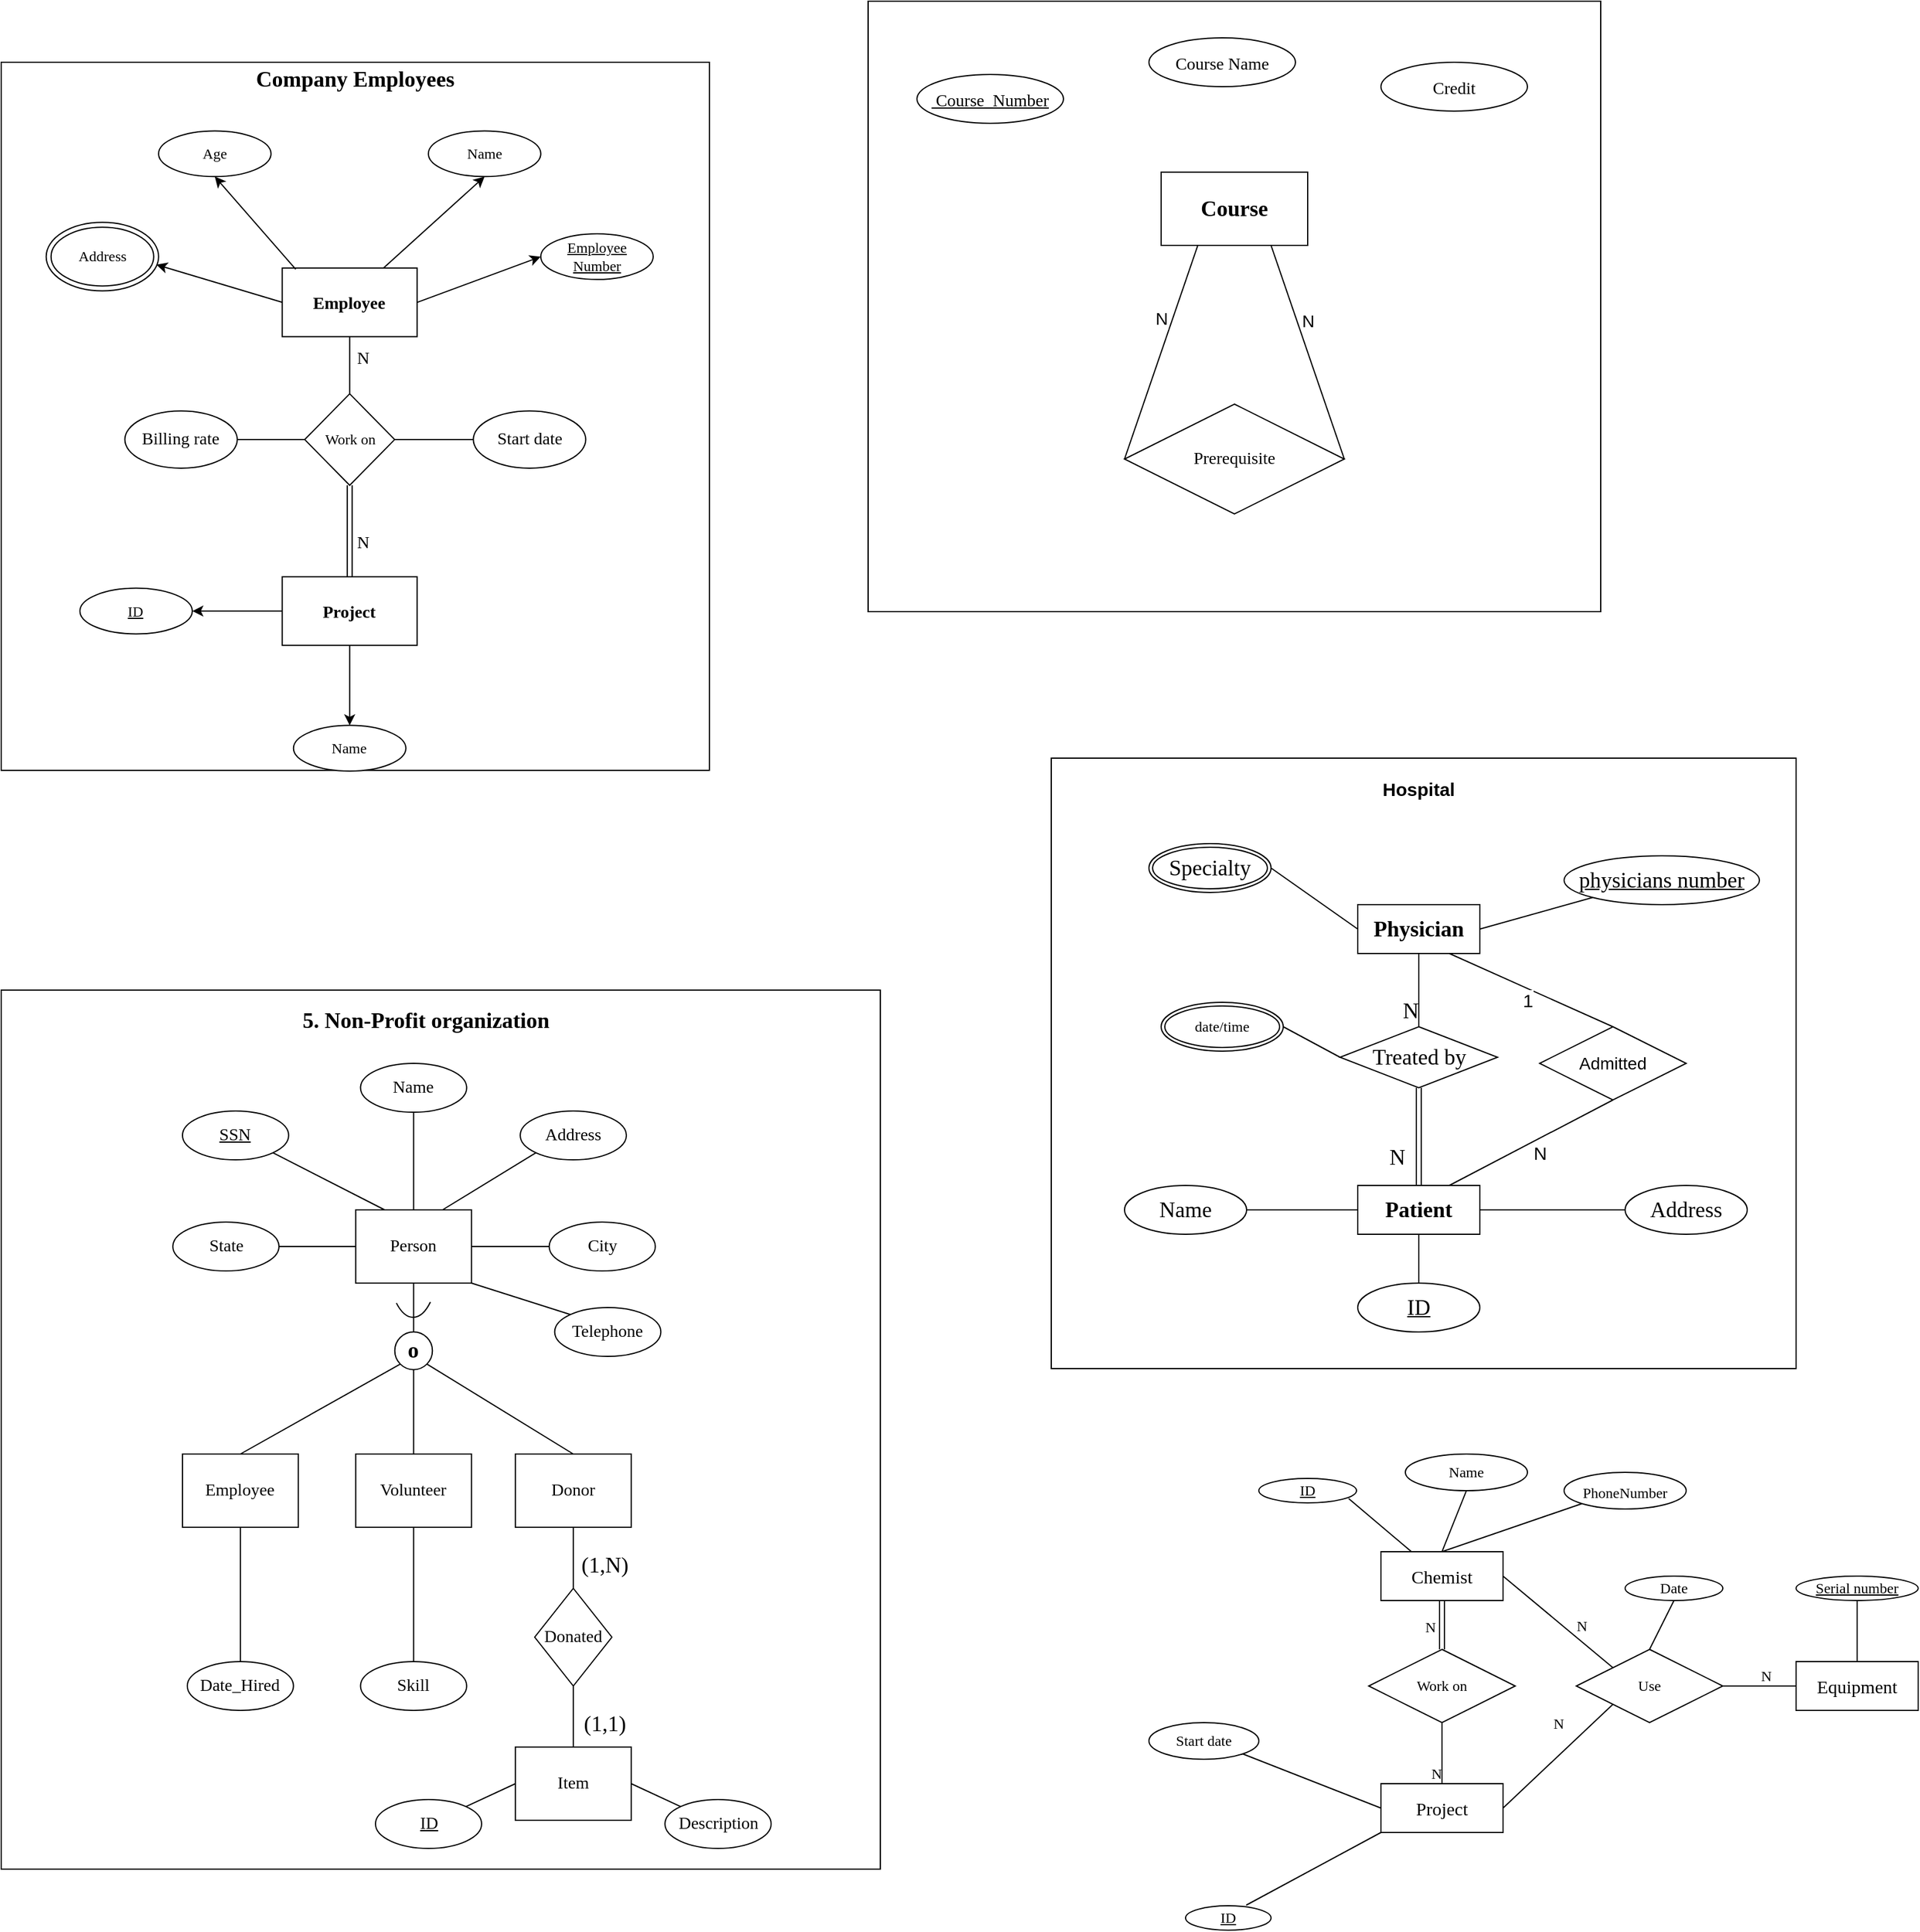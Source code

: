 <mxfile version="20.3.6" type="device"><diagram id="G0doiF0QVeqxdnfjwzPW" name="Trang-1"><mxGraphModel dx="1102" dy="614" grid="1" gridSize="10" guides="1" tooltips="1" connect="1" arrows="1" fold="1" page="1" pageScale="1" pageWidth="827" pageHeight="1169" math="0" shadow="0"><root><mxCell id="0"/><mxCell id="1" parent="0"/><mxCell id="6PNMOAPxWjzj0i29cbO6-39" value="" style="group" parent="1" vertex="1" connectable="0"><mxGeometry x="20" y="50" width="580" height="590" as="geometry"/></mxCell><mxCell id="6PNMOAPxWjzj0i29cbO6-37" value="" style="whiteSpace=wrap;html=1;aspect=fixed;fontFamily=Times New Roman;fontSize=14;" parent="6PNMOAPxWjzj0i29cbO6-39" vertex="1"><mxGeometry width="580" height="580" as="geometry"/></mxCell><mxCell id="6PNMOAPxWjzj0i29cbO6-1" value="&lt;h3&gt;&lt;font face=&quot;Times New Roman&quot;&gt;Employee&lt;/font&gt;&lt;/h3&gt;" style="rounded=0;whiteSpace=wrap;html=1;" parent="6PNMOAPxWjzj0i29cbO6-39" vertex="1"><mxGeometry x="230.159" y="168.571" width="110.476" height="56.19" as="geometry"/></mxCell><mxCell id="6PNMOAPxWjzj0i29cbO6-2" value="&lt;h3&gt;Project&lt;/h3&gt;" style="rounded=0;whiteSpace=wrap;html=1;fontFamily=Times New Roman;" parent="6PNMOAPxWjzj0i29cbO6-39" vertex="1"><mxGeometry x="230.159" y="421.429" width="110.476" height="56.19" as="geometry"/></mxCell><mxCell id="6PNMOAPxWjzj0i29cbO6-5" value="&lt;u&gt;Employee Number&lt;/u&gt;" style="ellipse;whiteSpace=wrap;html=1;fontFamily=Times New Roman;" parent="6PNMOAPxWjzj0i29cbO6-39" vertex="1"><mxGeometry x="441.905" y="140.476" width="92.063" height="37.46" as="geometry"/></mxCell><mxCell id="6PNMOAPxWjzj0i29cbO6-7" value="Name" style="ellipse;whiteSpace=wrap;html=1;fontFamily=Times New Roman;" parent="6PNMOAPxWjzj0i29cbO6-39" vertex="1"><mxGeometry x="349.841" y="56.19" width="92.063" height="37.46" as="geometry"/></mxCell><mxCell id="6PNMOAPxWjzj0i29cbO6-8" value="Age" style="ellipse;whiteSpace=wrap;html=1;fontFamily=Times New Roman;" parent="6PNMOAPxWjzj0i29cbO6-39" vertex="1"><mxGeometry x="128.889" y="56.19" width="92.063" height="37.46" as="geometry"/></mxCell><mxCell id="6PNMOAPxWjzj0i29cbO6-10" value="" style="endArrow=classic;html=1;rounded=0;fontFamily=Times New Roman;entryX=0.5;entryY=1;entryDx=0;entryDy=0;exitX=0.75;exitY=0;exitDx=0;exitDy=0;" parent="6PNMOAPxWjzj0i29cbO6-39" source="6PNMOAPxWjzj0i29cbO6-1" target="6PNMOAPxWjzj0i29cbO6-7" edge="1"><mxGeometry width="50" height="50" relative="1" as="geometry"><mxPoint x="340.635" y="252.857" as="sourcePoint"/><mxPoint x="386.667" y="206.032" as="targetPoint"/></mxGeometry></mxCell><mxCell id="6PNMOAPxWjzj0i29cbO6-12" value="" style="endArrow=classic;html=1;rounded=0;fontFamily=Times New Roman;entryX=0.5;entryY=1;entryDx=0;entryDy=0;exitX=0.1;exitY=0.017;exitDx=0;exitDy=0;exitPerimeter=0;" parent="6PNMOAPxWjzj0i29cbO6-39" source="6PNMOAPxWjzj0i29cbO6-1" target="6PNMOAPxWjzj0i29cbO6-8" edge="1"><mxGeometry width="50" height="50" relative="1" as="geometry"><mxPoint x="340.635" y="252.857" as="sourcePoint"/><mxPoint x="386.667" y="206.032" as="targetPoint"/></mxGeometry></mxCell><mxCell id="6PNMOAPxWjzj0i29cbO6-13" value="" style="endArrow=classic;html=1;rounded=0;fontFamily=Times New Roman;entryX=0.98;entryY=0.617;entryDx=0;entryDy=0;exitX=0;exitY=0.5;exitDx=0;exitDy=0;entryPerimeter=0;" parent="6PNMOAPxWjzj0i29cbO6-39" source="6PNMOAPxWjzj0i29cbO6-1" target="6PNMOAPxWjzj0i29cbO6-15" edge="1"><mxGeometry width="50" height="50" relative="1" as="geometry"><mxPoint x="340.635" y="252.857" as="sourcePoint"/><mxPoint x="147.302" y="159.206" as="targetPoint"/></mxGeometry></mxCell><mxCell id="6PNMOAPxWjzj0i29cbO6-14" value="" style="endArrow=classic;html=1;rounded=0;fontFamily=Times New Roman;entryX=0;entryY=0.5;entryDx=0;entryDy=0;exitX=1;exitY=0.5;exitDx=0;exitDy=0;" parent="6PNMOAPxWjzj0i29cbO6-39" source="6PNMOAPxWjzj0i29cbO6-1" target="6PNMOAPxWjzj0i29cbO6-5" edge="1"><mxGeometry width="50" height="50" relative="1" as="geometry"><mxPoint x="340.635" y="252.857" as="sourcePoint"/><mxPoint x="386.667" y="206.032" as="targetPoint"/></mxGeometry></mxCell><mxCell id="6PNMOAPxWjzj0i29cbO6-15" value="Address" style="ellipse;shape=doubleEllipse;whiteSpace=wrap;html=1;fontFamily=Times New Roman;" parent="6PNMOAPxWjzj0i29cbO6-39" vertex="1"><mxGeometry x="36.825" y="131.111" width="92.063" height="56.19" as="geometry"/></mxCell><mxCell id="6PNMOAPxWjzj0i29cbO6-17" value="&lt;u&gt;ID&lt;/u&gt;" style="ellipse;whiteSpace=wrap;html=1;fontFamily=Times New Roman;" parent="6PNMOAPxWjzj0i29cbO6-39" vertex="1"><mxGeometry x="64.444" y="430.794" width="92.063" height="37.46" as="geometry"/></mxCell><mxCell id="6PNMOAPxWjzj0i29cbO6-18" value="Name" style="ellipse;whiteSpace=wrap;html=1;fontFamily=Times New Roman;" parent="6PNMOAPxWjzj0i29cbO6-39" vertex="1"><mxGeometry x="239.365" y="543.175" width="92.063" height="37.46" as="geometry"/></mxCell><mxCell id="6PNMOAPxWjzj0i29cbO6-19" value="" style="endArrow=classic;html=1;rounded=0;fontFamily=Times New Roman;entryX=1;entryY=0.5;entryDx=0;entryDy=0;exitX=0;exitY=0.5;exitDx=0;exitDy=0;" parent="6PNMOAPxWjzj0i29cbO6-39" source="6PNMOAPxWjzj0i29cbO6-2" target="6PNMOAPxWjzj0i29cbO6-17" edge="1"><mxGeometry width="50" height="50" relative="1" as="geometry"><mxPoint x="349.841" y="346.508" as="sourcePoint"/><mxPoint x="156.508" y="252.857" as="targetPoint"/></mxGeometry></mxCell><mxCell id="6PNMOAPxWjzj0i29cbO6-20" value="" style="endArrow=classic;html=1;rounded=0;fontFamily=Times New Roman;entryX=0.5;entryY=0;entryDx=0;entryDy=0;exitX=0.5;exitY=1;exitDx=0;exitDy=0;" parent="6PNMOAPxWjzj0i29cbO6-39" source="6PNMOAPxWjzj0i29cbO6-2" target="6PNMOAPxWjzj0i29cbO6-18" edge="1"><mxGeometry width="50" height="50" relative="1" as="geometry"><mxPoint x="349.841" y="346.508" as="sourcePoint"/><mxPoint x="156.508" y="252.857" as="targetPoint"/></mxGeometry></mxCell><mxCell id="6PNMOAPxWjzj0i29cbO6-21" value="" style="endArrow=none;html=1;rounded=0;fontFamily=Times New Roman;exitX=0.5;exitY=0;exitDx=0;exitDy=0;entryX=0.5;entryY=1;entryDx=0;entryDy=0;" parent="6PNMOAPxWjzj0i29cbO6-39" source="6PNMOAPxWjzj0i29cbO6-22" target="6PNMOAPxWjzj0i29cbO6-1" edge="1"><mxGeometry width="50" height="50" relative="1" as="geometry"><mxPoint x="340.635" y="252.857" as="sourcePoint"/><mxPoint x="386.667" y="206.032" as="targetPoint"/></mxGeometry></mxCell><mxCell id="6PNMOAPxWjzj0i29cbO6-22" value="Work on" style="rhombus;whiteSpace=wrap;html=1;fontFamily=Times New Roman;" parent="6PNMOAPxWjzj0i29cbO6-39" vertex="1"><mxGeometry x="248.571" y="271.587" width="73.651" height="74.921" as="geometry"/></mxCell><mxCell id="6PNMOAPxWjzj0i29cbO6-27" value="" style="shape=link;html=1;rounded=0;fontFamily=Times New Roman;fontSize=14;entryX=0.5;entryY=0;entryDx=0;entryDy=0;exitX=0.5;exitY=1;exitDx=0;exitDy=0;" parent="6PNMOAPxWjzj0i29cbO6-39" source="6PNMOAPxWjzj0i29cbO6-22" target="6PNMOAPxWjzj0i29cbO6-2" edge="1"><mxGeometry width="100" relative="1" as="geometry"><mxPoint x="303.81" y="327.778" as="sourcePoint"/><mxPoint x="395.873" y="327.778" as="targetPoint"/></mxGeometry></mxCell><mxCell id="6PNMOAPxWjzj0i29cbO6-28" value="N" style="edgeLabel;html=1;align=center;verticalAlign=middle;resizable=0;points=[];fontSize=14;fontFamily=Times New Roman;" parent="6PNMOAPxWjzj0i29cbO6-27" vertex="1" connectable="0"><mxGeometry x="0.274" y="2" relative="1" as="geometry"><mxPoint x="8" as="offset"/></mxGeometry></mxCell><mxCell id="6PNMOAPxWjzj0i29cbO6-29" value="N" style="edgeLabel;html=1;align=center;verticalAlign=middle;resizable=0;points=[];fontSize=14;fontFamily=Times New Roman;" parent="6PNMOAPxWjzj0i29cbO6-27" vertex="1" connectable="0"><mxGeometry x="0.274" y="2" relative="1" as="geometry"><mxPoint x="8" y="-151" as="offset"/></mxGeometry></mxCell><mxCell id="6PNMOAPxWjzj0i29cbO6-30" value="Billing rate" style="ellipse;whiteSpace=wrap;html=1;fontFamily=Times New Roman;fontSize=14;" parent="6PNMOAPxWjzj0i29cbO6-39" vertex="1"><mxGeometry x="101.27" y="285.635" width="92.063" height="46.825" as="geometry"/></mxCell><mxCell id="6PNMOAPxWjzj0i29cbO6-31" value="Start date" style="ellipse;whiteSpace=wrap;html=1;fontFamily=Times New Roman;fontSize=14;" parent="6PNMOAPxWjzj0i29cbO6-39" vertex="1"><mxGeometry x="386.667" y="285.635" width="92.063" height="46.825" as="geometry"/></mxCell><mxCell id="6PNMOAPxWjzj0i29cbO6-33" value="" style="endArrow=none;html=1;rounded=0;fontFamily=Times New Roman;fontSize=14;exitX=1;exitY=0.5;exitDx=0;exitDy=0;entryX=0;entryY=0.5;entryDx=0;entryDy=0;" parent="6PNMOAPxWjzj0i29cbO6-39" source="6PNMOAPxWjzj0i29cbO6-22" target="6PNMOAPxWjzj0i29cbO6-31" edge="1"><mxGeometry width="50" height="50" relative="1" as="geometry"><mxPoint x="322.222" y="346.508" as="sourcePoint"/><mxPoint x="368.254" y="299.683" as="targetPoint"/></mxGeometry></mxCell><mxCell id="6PNMOAPxWjzj0i29cbO6-35" value="" style="endArrow=none;html=1;rounded=0;fontFamily=Times New Roman;fontSize=14;exitX=0;exitY=0.5;exitDx=0;exitDy=0;entryX=1;entryY=0.5;entryDx=0;entryDy=0;" parent="6PNMOAPxWjzj0i29cbO6-39" source="6PNMOAPxWjzj0i29cbO6-22" target="6PNMOAPxWjzj0i29cbO6-30" edge="1"><mxGeometry width="50" height="50" relative="1" as="geometry"><mxPoint x="322.222" y="346.508" as="sourcePoint"/><mxPoint x="368.254" y="299.683" as="targetPoint"/></mxGeometry></mxCell><mxCell id="6PNMOAPxWjzj0i29cbO6-38" value="&lt;font style=&quot;font-size: 18px;&quot;&gt;Company Employees&lt;/font&gt;" style="text;html=1;strokeColor=none;fillColor=none;align=center;verticalAlign=middle;whiteSpace=wrap;rounded=0;fontFamily=Times New Roman;fontSize=14;fontStyle=1" parent="6PNMOAPxWjzj0i29cbO6-39" vertex="1"><mxGeometry x="200.238" width="179.524" height="28.095" as="geometry"/></mxCell><mxCell id="6PNMOAPxWjzj0i29cbO6-51" value="" style="group" parent="1" vertex="1" connectable="0"><mxGeometry x="730" width="600" height="500" as="geometry"/></mxCell><mxCell id="6PNMOAPxWjzj0i29cbO6-50" value="" style="rounded=0;whiteSpace=wrap;html=1;fontFamily=Times New Roman;fontSize=14;" parent="6PNMOAPxWjzj0i29cbO6-51" vertex="1"><mxGeometry width="600" height="500" as="geometry"/></mxCell><mxCell id="6PNMOAPxWjzj0i29cbO6-40" value="&lt;b&gt;Course&lt;/b&gt;" style="rounded=0;whiteSpace=wrap;html=1;fontFamily=Times New Roman;fontSize=18;" parent="6PNMOAPxWjzj0i29cbO6-51" vertex="1"><mxGeometry x="240" y="140" width="120" height="60" as="geometry"/></mxCell><mxCell id="6PNMOAPxWjzj0i29cbO6-41" value="&lt;u&gt;&lt;font style=&quot;font-size: 14px;&quot;&gt;&amp;nbsp;Course_Number&lt;/font&gt;&lt;/u&gt;" style="ellipse;whiteSpace=wrap;html=1;fontFamily=Times New Roman;fontSize=18;" parent="6PNMOAPxWjzj0i29cbO6-51" vertex="1"><mxGeometry x="40" y="60" width="120" height="40" as="geometry"/></mxCell><mxCell id="6PNMOAPxWjzj0i29cbO6-42" value="&lt;font style=&quot;font-size: 14px;&quot;&gt;Course Name&lt;/font&gt;" style="ellipse;whiteSpace=wrap;html=1;fontFamily=Times New Roman;fontSize=18;" parent="6PNMOAPxWjzj0i29cbO6-51" vertex="1"><mxGeometry x="230" y="30" width="120" height="40" as="geometry"/></mxCell><mxCell id="6PNMOAPxWjzj0i29cbO6-43" value="&lt;font style=&quot;font-size: 14px;&quot;&gt;Credit&lt;/font&gt;" style="ellipse;whiteSpace=wrap;html=1;fontFamily=Times New Roman;fontSize=18;" parent="6PNMOAPxWjzj0i29cbO6-51" vertex="1"><mxGeometry x="420" y="50" width="120" height="40" as="geometry"/></mxCell><mxCell id="6PNMOAPxWjzj0i29cbO6-44" value="Prerequisite" style="rhombus;whiteSpace=wrap;html=1;fontFamily=Times New Roman;fontSize=14;" parent="6PNMOAPxWjzj0i29cbO6-51" vertex="1"><mxGeometry x="210" y="330" width="180" height="90" as="geometry"/></mxCell><mxCell id="6PNMOAPxWjzj0i29cbO6-45" value="" style="endArrow=none;html=1;rounded=0;fontFamily=Times New Roman;fontSize=14;entryX=0.25;entryY=1;entryDx=0;entryDy=0;exitX=0;exitY=0.5;exitDx=0;exitDy=0;" parent="6PNMOAPxWjzj0i29cbO6-51" source="6PNMOAPxWjzj0i29cbO6-44" target="6PNMOAPxWjzj0i29cbO6-40" edge="1"><mxGeometry width="50" height="50" relative="1" as="geometry"><mxPoint x="-30" y="340" as="sourcePoint"/><mxPoint x="20" y="290" as="targetPoint"/></mxGeometry></mxCell><mxCell id="CnlkSe7IBKAiAECf2HbK-1" value="N" style="edgeLabel;html=1;align=center;verticalAlign=middle;resizable=0;points=[];fontSize=14;" vertex="1" connectable="0" parent="6PNMOAPxWjzj0i29cbO6-45"><mxGeometry x="0.326" y="-1" relative="1" as="geometry"><mxPoint x="-11" as="offset"/></mxGeometry></mxCell><mxCell id="6PNMOAPxWjzj0i29cbO6-47" value="" style="endArrow=none;html=1;rounded=0;fontFamily=Times New Roman;fontSize=14;entryX=0.75;entryY=1;entryDx=0;entryDy=0;exitX=1;exitY=0.5;exitDx=0;exitDy=0;" parent="6PNMOAPxWjzj0i29cbO6-51" source="6PNMOAPxWjzj0i29cbO6-44" target="6PNMOAPxWjzj0i29cbO6-40" edge="1"><mxGeometry width="50" height="50" relative="1" as="geometry"><mxPoint x="-30" y="340" as="sourcePoint"/><mxPoint x="20" y="290" as="targetPoint"/></mxGeometry></mxCell><mxCell id="CnlkSe7IBKAiAECf2HbK-2" value="N" style="edgeLabel;html=1;align=center;verticalAlign=middle;resizable=0;points=[];fontSize=14;" vertex="1" connectable="0" parent="6PNMOAPxWjzj0i29cbO6-47"><mxGeometry x="0.291" y="-2" relative="1" as="geometry"><mxPoint x="7" as="offset"/></mxGeometry></mxCell><mxCell id="6PNMOAPxWjzj0i29cbO6-177" value="" style="group" parent="1" vertex="1" connectable="0"><mxGeometry x="20" y="810" width="720" height="720" as="geometry"/></mxCell><mxCell id="6PNMOAPxWjzj0i29cbO6-174" value="" style="whiteSpace=wrap;html=1;aspect=fixed;fontFamily=Times New Roman;fontSize=18;" parent="6PNMOAPxWjzj0i29cbO6-177" vertex="1"><mxGeometry width="720" height="720" as="geometry"/></mxCell><mxCell id="6PNMOAPxWjzj0i29cbO6-175" value="5. Non-Profit organization" style="text;html=1;strokeColor=none;fillColor=none;align=center;verticalAlign=middle;whiteSpace=wrap;rounded=0;fontFamily=Times New Roman;fontSize=18;fontStyle=1" parent="6PNMOAPxWjzj0i29cbO6-177" vertex="1"><mxGeometry x="243.3" y="10" width="210" height="30" as="geometry"/></mxCell><mxCell id="6PNMOAPxWjzj0i29cbO6-136" value="Person" style="rounded=0;whiteSpace=wrap;html=1;fontFamily=Times New Roman;fontSize=14;" parent="6PNMOAPxWjzj0i29cbO6-177" vertex="1"><mxGeometry x="290.326" y="180" width="94.839" height="60" as="geometry"/></mxCell><mxCell id="6PNMOAPxWjzj0i29cbO6-137" value="Employee" style="rounded=0;whiteSpace=wrap;html=1;fontFamily=Times New Roman;fontSize=14;" parent="6PNMOAPxWjzj0i29cbO6-177" vertex="1"><mxGeometry x="148.463" y="380" width="94.839" height="60" as="geometry"/></mxCell><mxCell id="6PNMOAPxWjzj0i29cbO6-139" value="Donor" style="rounded=0;whiteSpace=wrap;html=1;fontFamily=Times New Roman;fontSize=14;" parent="6PNMOAPxWjzj0i29cbO6-177" vertex="1"><mxGeometry x="421.125" y="380" width="94.839" height="60" as="geometry"/></mxCell><mxCell id="6PNMOAPxWjzj0i29cbO6-140" value="Volunteer" style="rounded=0;whiteSpace=wrap;html=1;fontFamily=Times New Roman;fontSize=14;" parent="6PNMOAPxWjzj0i29cbO6-177" vertex="1"><mxGeometry x="290.326" y="380" width="94.839" height="60" as="geometry"/></mxCell><mxCell id="6PNMOAPxWjzj0i29cbO6-141" value="&lt;font style=&quot;font-size: 18px;&quot;&gt;&lt;b&gt;o&lt;/b&gt;&lt;/font&gt;" style="ellipse;whiteSpace=wrap;html=1;aspect=fixed;fontFamily=Times New Roman;fontSize=14;" parent="6PNMOAPxWjzj0i29cbO6-177" vertex="1"><mxGeometry x="322.334" y="280" width="30.823" height="30.823" as="geometry"/></mxCell><mxCell id="6PNMOAPxWjzj0i29cbO6-142" value="" style="endArrow=none;html=1;rounded=0;fontFamily=Times New Roman;fontSize=18;exitX=0.5;exitY=0;exitDx=0;exitDy=0;entryX=0;entryY=1;entryDx=0;entryDy=0;" parent="6PNMOAPxWjzj0i29cbO6-177" source="6PNMOAPxWjzj0i29cbO6-137" target="6PNMOAPxWjzj0i29cbO6-141" edge="1"><mxGeometry width="50" height="50" relative="1" as="geometry"><mxPoint x="361.85" y="240" as="sourcePoint"/><mxPoint x="401.366" y="190" as="targetPoint"/></mxGeometry></mxCell><mxCell id="6PNMOAPxWjzj0i29cbO6-143" value="" style="endArrow=none;html=1;rounded=0;fontFamily=Times New Roman;fontSize=18;exitX=0.5;exitY=0;exitDx=0;exitDy=0;entryX=0.5;entryY=1;entryDx=0;entryDy=0;" parent="6PNMOAPxWjzj0i29cbO6-177" source="6PNMOAPxWjzj0i29cbO6-140" target="6PNMOAPxWjzj0i29cbO6-141" edge="1"><mxGeometry width="50" height="50" relative="1" as="geometry"><mxPoint x="361.85" y="240" as="sourcePoint"/><mxPoint x="401.366" y="190" as="targetPoint"/></mxGeometry></mxCell><mxCell id="6PNMOAPxWjzj0i29cbO6-144" value="" style="endArrow=none;html=1;rounded=0;fontFamily=Times New Roman;fontSize=18;exitX=0.5;exitY=0;exitDx=0;exitDy=0;entryX=1;entryY=1;entryDx=0;entryDy=0;" parent="6PNMOAPxWjzj0i29cbO6-177" source="6PNMOAPxWjzj0i29cbO6-139" target="6PNMOAPxWjzj0i29cbO6-141" edge="1"><mxGeometry width="50" height="50" relative="1" as="geometry"><mxPoint x="361.85" y="240" as="sourcePoint"/><mxPoint x="401.366" y="190" as="targetPoint"/></mxGeometry></mxCell><mxCell id="6PNMOAPxWjzj0i29cbO6-146" value="" style="endArrow=none;html=1;rounded=0;fontFamily=Times New Roman;fontSize=18;exitX=0.5;exitY=0;exitDx=0;exitDy=0;entryX=0.5;entryY=1;entryDx=0;entryDy=0;" parent="6PNMOAPxWjzj0i29cbO6-177" source="6PNMOAPxWjzj0i29cbO6-141" target="6PNMOAPxWjzj0i29cbO6-136" edge="1"><mxGeometry width="50" height="50" relative="1" as="geometry"><mxPoint x="361.85" y="240" as="sourcePoint"/><mxPoint x="401.366" y="190" as="targetPoint"/></mxGeometry></mxCell><mxCell id="6PNMOAPxWjzj0i29cbO6-147" value="Date_Hired" style="ellipse;whiteSpace=wrap;html=1;fontFamily=Times New Roman;fontSize=14;" parent="6PNMOAPxWjzj0i29cbO6-177" vertex="1"><mxGeometry x="152.415" y="550" width="86.935" height="40" as="geometry"/></mxCell><mxCell id="6PNMOAPxWjzj0i29cbO6-148" value="" style="endArrow=none;html=1;rounded=0;fontFamily=Times New Roman;fontSize=18;exitX=0.5;exitY=0;exitDx=0;exitDy=0;entryX=0.5;entryY=1;entryDx=0;entryDy=0;" parent="6PNMOAPxWjzj0i29cbO6-177" source="6PNMOAPxWjzj0i29cbO6-147" target="6PNMOAPxWjzj0i29cbO6-137" edge="1"><mxGeometry width="50" height="50" relative="1" as="geometry"><mxPoint x="361.85" y="240" as="sourcePoint"/><mxPoint x="401.366" y="190" as="targetPoint"/></mxGeometry></mxCell><mxCell id="6PNMOAPxWjzj0i29cbO6-150" value="Skill" style="ellipse;whiteSpace=wrap;html=1;fontFamily=Times New Roman;fontSize=14;" parent="6PNMOAPxWjzj0i29cbO6-177" vertex="1"><mxGeometry x="294.278" y="550" width="86.935" height="40" as="geometry"/></mxCell><mxCell id="6PNMOAPxWjzj0i29cbO6-151" value="" style="endArrow=none;html=1;rounded=0;fontFamily=Times New Roman;fontSize=18;exitX=0.5;exitY=0;exitDx=0;exitDy=0;entryX=0.5;entryY=1;entryDx=0;entryDy=0;" parent="6PNMOAPxWjzj0i29cbO6-177" source="6PNMOAPxWjzj0i29cbO6-150" target="6PNMOAPxWjzj0i29cbO6-140" edge="1"><mxGeometry width="50" height="50" relative="1" as="geometry"><mxPoint x="361.85" y="240" as="sourcePoint"/><mxPoint x="401.366" y="190" as="targetPoint"/></mxGeometry></mxCell><mxCell id="6PNMOAPxWjzj0i29cbO6-152" value="" style="endArrow=none;html=1;rounded=0;fontFamily=Times New Roman;fontSize=18;entryX=0.5;entryY=1;entryDx=0;entryDy=0;exitX=0.5;exitY=0;exitDx=0;exitDy=0;" parent="6PNMOAPxWjzj0i29cbO6-177" source="6PNMOAPxWjzj0i29cbO6-153" target="6PNMOAPxWjzj0i29cbO6-139" edge="1"><mxGeometry width="50" height="50" relative="1" as="geometry"><mxPoint x="638.463" y="410" as="sourcePoint"/><mxPoint x="341.302" y="440" as="targetPoint"/></mxGeometry></mxCell><mxCell id="6PNMOAPxWjzj0i29cbO6-171" value="(1,N)" style="edgeLabel;html=1;align=center;verticalAlign=middle;resizable=0;points=[];fontSize=18;fontFamily=Times New Roman;" parent="6PNMOAPxWjzj0i29cbO6-152" vertex="1" connectable="0"><mxGeometry x="0.347" y="3" relative="1" as="geometry"><mxPoint x="28" y="14" as="offset"/></mxGeometry></mxCell><mxCell id="6PNMOAPxWjzj0i29cbO6-172" value="(1,1)" style="edgeLabel;html=1;align=center;verticalAlign=middle;resizable=0;points=[];fontSize=18;fontFamily=Times New Roman;" parent="6PNMOAPxWjzj0i29cbO6-152" vertex="1" connectable="0"><mxGeometry x="0.347" y="3" relative="1" as="geometry"><mxPoint x="28" y="144" as="offset"/></mxGeometry></mxCell><mxCell id="6PNMOAPxWjzj0i29cbO6-153" value="Donated" style="rhombus;whiteSpace=wrap;html=1;fontFamily=Times New Roman;fontSize=14;" parent="6PNMOAPxWjzj0i29cbO6-177" vertex="1"><mxGeometry x="436.931" y="490" width="63.226" height="80" as="geometry"/></mxCell><mxCell id="6PNMOAPxWjzj0i29cbO6-154" value="Item" style="rounded=0;whiteSpace=wrap;html=1;fontFamily=Times New Roman;fontSize=14;" parent="6PNMOAPxWjzj0i29cbO6-177" vertex="1"><mxGeometry x="421.125" y="620" width="94.839" height="60" as="geometry"/></mxCell><mxCell id="6PNMOAPxWjzj0i29cbO6-98" value="" style="endArrow=none;html=1;rounded=0;fontFamily=Times New Roman;fontSize=14;entryX=0.5;entryY=1;entryDx=0;entryDy=0;exitX=0.5;exitY=0;exitDx=0;exitDy=0;" parent="6PNMOAPxWjzj0i29cbO6-177" source="6PNMOAPxWjzj0i29cbO6-154" target="6PNMOAPxWjzj0i29cbO6-153" edge="1"><mxGeometry width="50" height="50" relative="1" as="geometry"><mxPoint x="606.621" y="670" as="sourcePoint"/><mxPoint x="164.04" y="-70" as="targetPoint"/></mxGeometry></mxCell><mxCell id="6PNMOAPxWjzj0i29cbO6-155" value="&lt;u&gt;ID&lt;/u&gt;" style="ellipse;whiteSpace=wrap;html=1;fontFamily=Times New Roman;fontSize=14;" parent="6PNMOAPxWjzj0i29cbO6-177" vertex="1"><mxGeometry x="306.528" y="663" width="86.935" height="40" as="geometry"/></mxCell><mxCell id="6PNMOAPxWjzj0i29cbO6-157" value="Description" style="ellipse;whiteSpace=wrap;html=1;fontFamily=Times New Roman;fontSize=14;" parent="6PNMOAPxWjzj0i29cbO6-177" vertex="1"><mxGeometry x="543.625" y="663" width="86.935" height="40" as="geometry"/></mxCell><mxCell id="6PNMOAPxWjzj0i29cbO6-158" value="" style="endArrow=none;html=1;rounded=0;fontFamily=Times New Roman;fontSize=14;entryX=0;entryY=0.5;entryDx=0;entryDy=0;exitX=1;exitY=0;exitDx=0;exitDy=0;" parent="6PNMOAPxWjzj0i29cbO6-177" source="6PNMOAPxWjzj0i29cbO6-155" target="6PNMOAPxWjzj0i29cbO6-154" edge="1"><mxGeometry width="50" height="50" relative="1" as="geometry"><mxPoint x="606.621" y="650" as="sourcePoint"/><mxPoint x="164.04" y="-90" as="targetPoint"/></mxGeometry></mxCell><mxCell id="6PNMOAPxWjzj0i29cbO6-159" value="" style="endArrow=none;html=1;rounded=0;fontFamily=Times New Roman;fontSize=14;entryX=1;entryY=0.5;entryDx=0;entryDy=0;exitX=0;exitY=0;exitDx=0;exitDy=0;" parent="6PNMOAPxWjzj0i29cbO6-177" source="6PNMOAPxWjzj0i29cbO6-157" target="6PNMOAPxWjzj0i29cbO6-154" edge="1"><mxGeometry width="50" height="50" relative="1" as="geometry"><mxPoint x="606.621" y="650" as="sourcePoint"/><mxPoint x="164.04" y="-90" as="targetPoint"/></mxGeometry></mxCell><mxCell id="6PNMOAPxWjzj0i29cbO6-160" value="&lt;u&gt;SSN&lt;/u&gt;" style="ellipse;whiteSpace=wrap;html=1;fontFamily=Times New Roman;fontSize=14;" parent="6PNMOAPxWjzj0i29cbO6-177" vertex="1"><mxGeometry x="148.463" y="99" width="86.935" height="40" as="geometry"/></mxCell><mxCell id="6PNMOAPxWjzj0i29cbO6-161" value="" style="endArrow=none;html=1;rounded=0;fontFamily=Times New Roman;fontSize=18;exitX=0.25;exitY=0;exitDx=0;exitDy=0;entryX=1;entryY=1;entryDx=0;entryDy=0;" parent="6PNMOAPxWjzj0i29cbO6-177" source="6PNMOAPxWjzj0i29cbO6-136" target="6PNMOAPxWjzj0i29cbO6-160" edge="1"><mxGeometry width="50" height="50" relative="1" as="geometry"><mxPoint x="361.85" y="240" as="sourcePoint"/><mxPoint x="401.366" y="190" as="targetPoint"/></mxGeometry></mxCell><mxCell id="6PNMOAPxWjzj0i29cbO6-162" value="Name" style="ellipse;whiteSpace=wrap;html=1;fontFamily=Times New Roman;fontSize=14;" parent="6PNMOAPxWjzj0i29cbO6-177" vertex="1"><mxGeometry x="294.278" y="60" width="86.935" height="40" as="geometry"/></mxCell><mxCell id="6PNMOAPxWjzj0i29cbO6-163" value="Address" style="ellipse;whiteSpace=wrap;html=1;fontFamily=Times New Roman;fontSize=14;" parent="6PNMOAPxWjzj0i29cbO6-177" vertex="1"><mxGeometry x="425.076" y="99" width="86.935" height="40" as="geometry"/></mxCell><mxCell id="6PNMOAPxWjzj0i29cbO6-165" value="City" style="ellipse;whiteSpace=wrap;html=1;fontFamily=Times New Roman;fontSize=14;" parent="6PNMOAPxWjzj0i29cbO6-177" vertex="1"><mxGeometry x="448.786" y="190" width="86.935" height="40" as="geometry"/></mxCell><mxCell id="6PNMOAPxWjzj0i29cbO6-166" value="State" style="ellipse;whiteSpace=wrap;html=1;fontFamily=Times New Roman;fontSize=14;" parent="6PNMOAPxWjzj0i29cbO6-177" vertex="1"><mxGeometry x="140.56" y="190" width="86.935" height="40" as="geometry"/></mxCell><mxCell id="6PNMOAPxWjzj0i29cbO6-167" value="" style="endArrow=none;html=1;rounded=0;fontFamily=Times New Roman;fontSize=18;exitX=0.5;exitY=0;exitDx=0;exitDy=0;entryX=0.5;entryY=1;entryDx=0;entryDy=0;" parent="6PNMOAPxWjzj0i29cbO6-177" source="6PNMOAPxWjzj0i29cbO6-136" target="6PNMOAPxWjzj0i29cbO6-162" edge="1"><mxGeometry width="50" height="50" relative="1" as="geometry"><mxPoint x="361.85" y="240" as="sourcePoint"/><mxPoint x="401.366" y="190" as="targetPoint"/></mxGeometry></mxCell><mxCell id="6PNMOAPxWjzj0i29cbO6-168" value="" style="endArrow=none;html=1;rounded=0;fontFamily=Times New Roman;fontSize=18;exitX=0.75;exitY=0;exitDx=0;exitDy=0;entryX=0;entryY=1;entryDx=0;entryDy=0;" parent="6PNMOAPxWjzj0i29cbO6-177" source="6PNMOAPxWjzj0i29cbO6-136" target="6PNMOAPxWjzj0i29cbO6-163" edge="1"><mxGeometry width="50" height="50" relative="1" as="geometry"><mxPoint x="361.85" y="240" as="sourcePoint"/><mxPoint x="401.366" y="190" as="targetPoint"/></mxGeometry></mxCell><mxCell id="6PNMOAPxWjzj0i29cbO6-169" value="" style="endArrow=none;html=1;rounded=0;fontFamily=Times New Roman;fontSize=18;exitX=0;exitY=0.5;exitDx=0;exitDy=0;entryX=1;entryY=0.5;entryDx=0;entryDy=0;" parent="6PNMOAPxWjzj0i29cbO6-177" source="6PNMOAPxWjzj0i29cbO6-136" target="6PNMOAPxWjzj0i29cbO6-166" edge="1"><mxGeometry width="50" height="50" relative="1" as="geometry"><mxPoint x="361.85" y="240" as="sourcePoint"/><mxPoint x="401.366" y="190" as="targetPoint"/></mxGeometry></mxCell><mxCell id="6PNMOAPxWjzj0i29cbO6-170" value="" style="endArrow=none;html=1;rounded=0;fontFamily=Times New Roman;fontSize=18;exitX=1;exitY=0.5;exitDx=0;exitDy=0;entryX=0;entryY=0.5;entryDx=0;entryDy=0;" parent="6PNMOAPxWjzj0i29cbO6-177" source="6PNMOAPxWjzj0i29cbO6-136" target="6PNMOAPxWjzj0i29cbO6-165" edge="1"><mxGeometry width="50" height="50" relative="1" as="geometry"><mxPoint x="361.85" y="240" as="sourcePoint"/><mxPoint x="401.366" y="190" as="targetPoint"/></mxGeometry></mxCell><mxCell id="6PNMOAPxWjzj0i29cbO6-198" value="Telephone" style="ellipse;whiteSpace=wrap;html=1;fontFamily=Times New Roman;fontSize=14;" parent="6PNMOAPxWjzj0i29cbO6-177" vertex="1"><mxGeometry x="453.296" y="260" width="86.935" height="40" as="geometry"/></mxCell><mxCell id="6PNMOAPxWjzj0i29cbO6-199" value="" style="endArrow=none;html=1;rounded=0;fontFamily=Times New Roman;fontSize=18;exitX=1;exitY=1;exitDx=0;exitDy=0;entryX=0;entryY=0;entryDx=0;entryDy=0;" parent="6PNMOAPxWjzj0i29cbO6-177" source="6PNMOAPxWjzj0i29cbO6-136" target="6PNMOAPxWjzj0i29cbO6-198" edge="1"><mxGeometry width="50" height="50" relative="1" as="geometry"><mxPoint x="361.85" y="240" as="sourcePoint"/><mxPoint x="401.366" y="190" as="targetPoint"/></mxGeometry></mxCell><mxCell id="6PNMOAPxWjzj0i29cbO6-200" value="" style="verticalLabelPosition=bottom;verticalAlign=top;html=1;shape=mxgraph.basic.arc;startAngle=0.385;endAngle=0.611;fontFamily=Times New Roman;fontSize=18;" parent="6PNMOAPxWjzj0i29cbO6-177" vertex="1"><mxGeometry x="316" y="168" width="42.75" height="100" as="geometry"/></mxCell><mxCell id="CnlkSe7IBKAiAECf2HbK-15" value="" style="group" vertex="1" connectable="0" parent="1"><mxGeometry x="880" y="620" width="610" height="500" as="geometry"/></mxCell><mxCell id="CnlkSe7IBKAiAECf2HbK-12" value="" style="rounded=0;whiteSpace=wrap;html=1;fontSize=15;" vertex="1" parent="CnlkSe7IBKAiAECf2HbK-15"><mxGeometry width="610" height="500" as="geometry"/></mxCell><mxCell id="6PNMOAPxWjzj0i29cbO6-179" value="Physician" style="whiteSpace=wrap;html=1;align=center;fontFamily=Times New Roman;fontSize=18;fontStyle=1" parent="CnlkSe7IBKAiAECf2HbK-15" vertex="1"><mxGeometry x="251" y="120" width="100" height="40" as="geometry"/></mxCell><mxCell id="6PNMOAPxWjzj0i29cbO6-180" value="physicians number" style="ellipse;whiteSpace=wrap;html=1;align=center;fontFamily=Times New Roman;fontSize=18;fontStyle=4" parent="CnlkSe7IBKAiAECf2HbK-15" vertex="1"><mxGeometry x="420" y="80" width="160" height="40" as="geometry"/></mxCell><mxCell id="6PNMOAPxWjzj0i29cbO6-182" value="" style="endArrow=none;html=1;rounded=0;fontFamily=Times New Roman;fontSize=18;entryX=0;entryY=1;entryDx=0;entryDy=0;exitX=1;exitY=0.5;exitDx=0;exitDy=0;" parent="CnlkSe7IBKAiAECf2HbK-15" source="6PNMOAPxWjzj0i29cbO6-179" target="6PNMOAPxWjzj0i29cbO6-180" edge="1"><mxGeometry relative="1" as="geometry"><mxPoint x="190" y="370" as="sourcePoint"/><mxPoint x="350" y="370" as="targetPoint"/></mxGeometry></mxCell><mxCell id="6PNMOAPxWjzj0i29cbO6-183" value="Specialty" style="ellipse;shape=doubleEllipse;margin=3;whiteSpace=wrap;html=1;align=center;fontFamily=Times New Roman;fontSize=18;" parent="CnlkSe7IBKAiAECf2HbK-15" vertex="1"><mxGeometry x="80" y="70" width="100" height="40" as="geometry"/></mxCell><mxCell id="6PNMOAPxWjzj0i29cbO6-184" value="" style="endArrow=none;html=1;rounded=0;fontFamily=Times New Roman;fontSize=18;entryX=1;entryY=0.5;entryDx=0;entryDy=0;exitX=0;exitY=0.5;exitDx=0;exitDy=0;" parent="CnlkSe7IBKAiAECf2HbK-15" source="6PNMOAPxWjzj0i29cbO6-179" target="6PNMOAPxWjzj0i29cbO6-183" edge="1"><mxGeometry relative="1" as="geometry"><mxPoint x="190" y="370" as="sourcePoint"/><mxPoint x="350" y="370" as="targetPoint"/></mxGeometry></mxCell><mxCell id="6PNMOAPxWjzj0i29cbO6-185" value="Patient" style="whiteSpace=wrap;html=1;align=center;fontFamily=Times New Roman;fontSize=18;fontStyle=1" parent="CnlkSe7IBKAiAECf2HbK-15" vertex="1"><mxGeometry x="251" y="350" width="100" height="40" as="geometry"/></mxCell><mxCell id="6PNMOAPxWjzj0i29cbO6-186" value="Name" style="ellipse;whiteSpace=wrap;html=1;align=center;fontFamily=Times New Roman;fontSize=18;" parent="CnlkSe7IBKAiAECf2HbK-15" vertex="1"><mxGeometry x="60" y="350" width="100" height="40" as="geometry"/></mxCell><mxCell id="6PNMOAPxWjzj0i29cbO6-187" value="&lt;u&gt;ID&lt;/u&gt;" style="ellipse;whiteSpace=wrap;html=1;align=center;fontFamily=Times New Roman;fontSize=18;" parent="CnlkSe7IBKAiAECf2HbK-15" vertex="1"><mxGeometry x="251" y="430" width="100" height="40" as="geometry"/></mxCell><mxCell id="6PNMOAPxWjzj0i29cbO6-188" value="Address" style="ellipse;whiteSpace=wrap;html=1;align=center;fontFamily=Times New Roman;fontSize=18;" parent="CnlkSe7IBKAiAECf2HbK-15" vertex="1"><mxGeometry x="470" y="350" width="100" height="40" as="geometry"/></mxCell><mxCell id="6PNMOAPxWjzj0i29cbO6-189" value="" style="endArrow=none;html=1;rounded=0;fontFamily=Times New Roman;fontSize=18;entryX=1;entryY=0.5;entryDx=0;entryDy=0;exitX=0;exitY=0.5;exitDx=0;exitDy=0;" parent="CnlkSe7IBKAiAECf2HbK-15" source="6PNMOAPxWjzj0i29cbO6-185" target="6PNMOAPxWjzj0i29cbO6-186" edge="1"><mxGeometry relative="1" as="geometry"><mxPoint x="250" y="340" as="sourcePoint"/><mxPoint x="350" y="410" as="targetPoint"/></mxGeometry></mxCell><mxCell id="6PNMOAPxWjzj0i29cbO6-191" value="" style="endArrow=none;html=1;rounded=0;fontFamily=Times New Roman;fontSize=18;entryX=0.5;entryY=0;entryDx=0;entryDy=0;exitX=0.5;exitY=1;exitDx=0;exitDy=0;" parent="CnlkSe7IBKAiAECf2HbK-15" source="6PNMOAPxWjzj0i29cbO6-185" target="6PNMOAPxWjzj0i29cbO6-187" edge="1"><mxGeometry relative="1" as="geometry"><mxPoint x="250" y="340" as="sourcePoint"/><mxPoint x="350" y="410" as="targetPoint"/></mxGeometry></mxCell><mxCell id="6PNMOAPxWjzj0i29cbO6-192" value="" style="endArrow=none;html=1;rounded=0;fontFamily=Times New Roman;fontSize=18;entryX=0;entryY=0.5;entryDx=0;entryDy=0;exitX=1;exitY=0.5;exitDx=0;exitDy=0;" parent="CnlkSe7IBKAiAECf2HbK-15" source="6PNMOAPxWjzj0i29cbO6-185" target="6PNMOAPxWjzj0i29cbO6-188" edge="1"><mxGeometry relative="1" as="geometry"><mxPoint x="250" y="340" as="sourcePoint"/><mxPoint x="350" y="410" as="targetPoint"/></mxGeometry></mxCell><mxCell id="6PNMOAPxWjzj0i29cbO6-193" value="Treated by" style="shape=rhombus;perimeter=rhombusPerimeter;whiteSpace=wrap;html=1;align=center;fontFamily=Times New Roman;fontSize=18;" parent="CnlkSe7IBKAiAECf2HbK-15" vertex="1"><mxGeometry x="236.5" y="220" width="129" height="50" as="geometry"/></mxCell><mxCell id="6PNMOAPxWjzj0i29cbO6-194" value="" style="endArrow=none;html=1;rounded=0;fontFamily=Times New Roman;fontSize=18;entryX=0.5;entryY=0;entryDx=0;entryDy=0;exitX=0.5;exitY=1;exitDx=0;exitDy=0;" parent="CnlkSe7IBKAiAECf2HbK-15" source="6PNMOAPxWjzj0i29cbO6-179" target="6PNMOAPxWjzj0i29cbO6-193" edge="1"><mxGeometry relative="1" as="geometry"><mxPoint x="190" y="170" as="sourcePoint"/><mxPoint x="350" y="170" as="targetPoint"/></mxGeometry></mxCell><mxCell id="6PNMOAPxWjzj0i29cbO6-195" value="N" style="resizable=0;html=1;align=right;verticalAlign=bottom;fontFamily=Times New Roman;fontSize=18;" parent="6PNMOAPxWjzj0i29cbO6-194" connectable="0" vertex="1"><mxGeometry x="1" relative="1" as="geometry"/></mxCell><mxCell id="6PNMOAPxWjzj0i29cbO6-196" value="" style="shape=link;html=1;rounded=0;fontFamily=Times New Roman;fontSize=18;entryX=0.5;entryY=0;entryDx=0;entryDy=0;exitX=0.5;exitY=1;exitDx=0;exitDy=0;" parent="CnlkSe7IBKAiAECf2HbK-15" source="6PNMOAPxWjzj0i29cbO6-193" target="6PNMOAPxWjzj0i29cbO6-185" edge="1"><mxGeometry relative="1" as="geometry"><mxPoint x="190" y="170" as="sourcePoint"/><mxPoint x="350" y="170" as="targetPoint"/></mxGeometry></mxCell><mxCell id="6PNMOAPxWjzj0i29cbO6-197" value="N" style="resizable=0;html=1;align=right;verticalAlign=bottom;fontFamily=Times New Roman;fontSize=18;" parent="6PNMOAPxWjzj0i29cbO6-196" connectable="0" vertex="1"><mxGeometry x="1" relative="1" as="geometry"><mxPoint x="-11" y="-10" as="offset"/></mxGeometry></mxCell><mxCell id="CnlkSe7IBKAiAECf2HbK-6" value="" style="endArrow=none;html=1;rounded=0;fontSize=14;entryX=0;entryY=0.5;entryDx=0;entryDy=0;exitX=1;exitY=0.5;exitDx=0;exitDy=0;" edge="1" parent="CnlkSe7IBKAiAECf2HbK-15" source="CnlkSe7IBKAiAECf2HbK-55" target="6PNMOAPxWjzj0i29cbO6-193"><mxGeometry relative="1" as="geometry"><mxPoint x="30" y="320" as="sourcePoint"/><mxPoint x="190" y="320" as="targetPoint"/></mxGeometry></mxCell><mxCell id="CnlkSe7IBKAiAECf2HbK-7" value="Admitted" style="shape=rhombus;perimeter=rhombusPerimeter;whiteSpace=wrap;html=1;align=center;fontSize=14;" vertex="1" parent="CnlkSe7IBKAiAECf2HbK-15"><mxGeometry x="400" y="220" width="120" height="60" as="geometry"/></mxCell><mxCell id="CnlkSe7IBKAiAECf2HbK-8" value="" style="endArrow=none;html=1;rounded=0;fontSize=14;entryX=0.5;entryY=0;entryDx=0;entryDy=0;exitX=0.75;exitY=1;exitDx=0;exitDy=0;" edge="1" parent="CnlkSe7IBKAiAECf2HbK-15" source="6PNMOAPxWjzj0i29cbO6-179" target="CnlkSe7IBKAiAECf2HbK-7"><mxGeometry relative="1" as="geometry"><mxPoint x="30" y="320" as="sourcePoint"/><mxPoint x="190" y="320" as="targetPoint"/></mxGeometry></mxCell><mxCell id="CnlkSe7IBKAiAECf2HbK-9" value="" style="endArrow=none;html=1;rounded=0;fontSize=14;entryX=0.5;entryY=1;entryDx=0;entryDy=0;exitX=0.75;exitY=0;exitDx=0;exitDy=0;" edge="1" parent="CnlkSe7IBKAiAECf2HbK-15" source="6PNMOAPxWjzj0i29cbO6-185" target="CnlkSe7IBKAiAECf2HbK-7"><mxGeometry relative="1" as="geometry"><mxPoint x="30" y="320" as="sourcePoint"/><mxPoint x="190" y="320" as="targetPoint"/></mxGeometry></mxCell><mxCell id="CnlkSe7IBKAiAECf2HbK-10" value="1" style="edgeLabel;html=1;align=center;verticalAlign=middle;resizable=0;points=[];fontSize=15;" vertex="1" connectable="0" parent="CnlkSe7IBKAiAECf2HbK-9"><mxGeometry x="-0.23" y="1" relative="1" as="geometry"><mxPoint x="13" y="-125" as="offset"/></mxGeometry></mxCell><mxCell id="CnlkSe7IBKAiAECf2HbK-11" value="N" style="edgeLabel;html=1;align=center;verticalAlign=middle;resizable=0;points=[];fontSize=15;" vertex="1" connectable="0" parent="CnlkSe7IBKAiAECf2HbK-9"><mxGeometry x="0.152" y="-4" relative="1" as="geometry"><mxPoint x="-5" y="9" as="offset"/></mxGeometry></mxCell><mxCell id="CnlkSe7IBKAiAECf2HbK-13" value="&lt;b&gt;Hospital&lt;/b&gt;" style="text;html=1;strokeColor=none;fillColor=none;align=center;verticalAlign=middle;whiteSpace=wrap;rounded=0;fontSize=15;" vertex="1" parent="CnlkSe7IBKAiAECf2HbK-15"><mxGeometry x="271" y="10" width="60" height="30" as="geometry"/></mxCell><mxCell id="CnlkSe7IBKAiAECf2HbK-14" style="edgeStyle=orthogonalEdgeStyle;rounded=0;orthogonalLoop=1;jettySize=auto;html=1;exitX=0.5;exitY=1;exitDx=0;exitDy=0;fontSize=15;" edge="1" parent="CnlkSe7IBKAiAECf2HbK-15" source="CnlkSe7IBKAiAECf2HbK-13" target="CnlkSe7IBKAiAECf2HbK-13"><mxGeometry relative="1" as="geometry"/></mxCell><mxCell id="CnlkSe7IBKAiAECf2HbK-55" value="date/time" style="ellipse;shape=doubleEllipse;margin=3;whiteSpace=wrap;html=1;align=center;fontFamily=Times New Roman;fontSize=12;" vertex="1" parent="CnlkSe7IBKAiAECf2HbK-15"><mxGeometry x="90" y="200" width="100" height="40" as="geometry"/></mxCell><mxCell id="CnlkSe7IBKAiAECf2HbK-17" value="Chemist" style="whiteSpace=wrap;html=1;align=center;fontSize=15;fontFamily=Times New Roman;" vertex="1" parent="1"><mxGeometry x="1150" y="1270" width="100" height="40" as="geometry"/></mxCell><mxCell id="CnlkSe7IBKAiAECf2HbK-18" value="Project" style="whiteSpace=wrap;html=1;align=center;fontSize=15;fontFamily=Times New Roman;" vertex="1" parent="1"><mxGeometry x="1150" y="1460" width="100" height="40" as="geometry"/></mxCell><mxCell id="CnlkSe7IBKAiAECf2HbK-20" value="&lt;u style=&quot;font-size: 12px;&quot;&gt;ID&lt;/u&gt;" style="ellipse;whiteSpace=wrap;html=1;align=center;fontSize=12;fontFamily=Times New Roman;" vertex="1" parent="1"><mxGeometry x="1050" y="1210" width="80" height="20" as="geometry"/></mxCell><mxCell id="CnlkSe7IBKAiAECf2HbK-21" value="Name" style="ellipse;whiteSpace=wrap;html=1;align=center;fontSize=12;fontFamily=Times New Roman;" vertex="1" parent="1"><mxGeometry x="1170" y="1190" width="100" height="30" as="geometry"/></mxCell><mxCell id="CnlkSe7IBKAiAECf2HbK-22" value="&lt;font style=&quot;font-size: 12px;&quot;&gt;PhoneNumber&lt;/font&gt;" style="ellipse;whiteSpace=wrap;html=1;align=center;fontSize=15;fontFamily=Times New Roman;" vertex="1" parent="1"><mxGeometry x="1300" y="1205" width="100" height="30" as="geometry"/></mxCell><mxCell id="CnlkSe7IBKAiAECf2HbK-24" value="&lt;u style=&quot;font-size: 12px;&quot;&gt;ID&lt;/u&gt;" style="ellipse;whiteSpace=wrap;html=1;align=center;fontSize=12;fontFamily=Times New Roman;" vertex="1" parent="1"><mxGeometry x="990" y="1560" width="70" height="20" as="geometry"/></mxCell><mxCell id="CnlkSe7IBKAiAECf2HbK-26" value="Start date" style="ellipse;whiteSpace=wrap;html=1;align=center;fontSize=12;fontFamily=Times New Roman;" vertex="1" parent="1"><mxGeometry x="960" y="1410" width="90" height="30" as="geometry"/></mxCell><mxCell id="CnlkSe7IBKAiAECf2HbK-27" value="Equipment" style="whiteSpace=wrap;html=1;align=center;fontSize=15;fontFamily=Times New Roman;" vertex="1" parent="1"><mxGeometry x="1490" y="1360" width="100" height="40" as="geometry"/></mxCell><mxCell id="CnlkSe7IBKAiAECf2HbK-28" value="&lt;u&gt;Serial number&lt;/u&gt;" style="ellipse;whiteSpace=wrap;html=1;align=center;fontSize=12;fontFamily=Times New Roman;" vertex="1" parent="1"><mxGeometry x="1490" y="1290" width="100" height="20" as="geometry"/></mxCell><mxCell id="CnlkSe7IBKAiAECf2HbK-29" value="" style="endArrow=none;html=1;rounded=0;fontFamily=Times New Roman;fontSize=12;entryX=0.25;entryY=0;entryDx=0;entryDy=0;exitX=0.92;exitY=0.825;exitDx=0;exitDy=0;exitPerimeter=0;" edge="1" parent="1" source="CnlkSe7IBKAiAECf2HbK-20" target="CnlkSe7IBKAiAECf2HbK-17"><mxGeometry relative="1" as="geometry"><mxPoint x="920" y="1320" as="sourcePoint"/><mxPoint x="1080" y="1320" as="targetPoint"/></mxGeometry></mxCell><mxCell id="CnlkSe7IBKAiAECf2HbK-30" value="" style="endArrow=none;html=1;rounded=0;fontFamily=Times New Roman;fontSize=12;entryX=0.5;entryY=0;entryDx=0;entryDy=0;exitX=0.5;exitY=1;exitDx=0;exitDy=0;" edge="1" parent="1" source="CnlkSe7IBKAiAECf2HbK-21" target="CnlkSe7IBKAiAECf2HbK-17"><mxGeometry relative="1" as="geometry"><mxPoint x="920" y="1320" as="sourcePoint"/><mxPoint x="1080" y="1320" as="targetPoint"/></mxGeometry></mxCell><mxCell id="CnlkSe7IBKAiAECf2HbK-31" value="" style="endArrow=none;html=1;rounded=0;fontFamily=Times New Roman;fontSize=12;entryX=0.5;entryY=0;entryDx=0;entryDy=0;exitX=0;exitY=1;exitDx=0;exitDy=0;" edge="1" parent="1" source="CnlkSe7IBKAiAECf2HbK-22" target="CnlkSe7IBKAiAECf2HbK-17"><mxGeometry relative="1" as="geometry"><mxPoint x="920" y="1320" as="sourcePoint"/><mxPoint x="1080" y="1320" as="targetPoint"/></mxGeometry></mxCell><mxCell id="CnlkSe7IBKAiAECf2HbK-32" value="" style="endArrow=none;html=1;rounded=0;fontFamily=Times New Roman;fontSize=12;entryX=0;entryY=0.5;entryDx=0;entryDy=0;exitX=1;exitY=1;exitDx=0;exitDy=0;" edge="1" parent="1" source="CnlkSe7IBKAiAECf2HbK-26" target="CnlkSe7IBKAiAECf2HbK-18"><mxGeometry relative="1" as="geometry"><mxPoint x="920" y="1320" as="sourcePoint"/><mxPoint x="1080" y="1320" as="targetPoint"/></mxGeometry></mxCell><mxCell id="CnlkSe7IBKAiAECf2HbK-34" value="" style="endArrow=none;html=1;rounded=0;fontFamily=Times New Roman;fontSize=12;entryX=0;entryY=1;entryDx=0;entryDy=0;exitX=0.71;exitY=-0.025;exitDx=0;exitDy=0;exitPerimeter=0;" edge="1" parent="1" source="CnlkSe7IBKAiAECf2HbK-24" target="CnlkSe7IBKAiAECf2HbK-18"><mxGeometry relative="1" as="geometry"><mxPoint x="920" y="1320" as="sourcePoint"/><mxPoint x="1080" y="1320" as="targetPoint"/></mxGeometry></mxCell><mxCell id="CnlkSe7IBKAiAECf2HbK-35" value="Work on" style="shape=rhombus;perimeter=rhombusPerimeter;whiteSpace=wrap;html=1;align=center;fontFamily=Times New Roman;fontSize=12;" vertex="1" parent="1"><mxGeometry x="1140" y="1350" width="120" height="60" as="geometry"/></mxCell><mxCell id="CnlkSe7IBKAiAECf2HbK-36" value="" style="shape=link;html=1;rounded=0;fontFamily=Times New Roman;fontSize=12;entryX=0.5;entryY=0;entryDx=0;entryDy=0;exitX=0.5;exitY=1;exitDx=0;exitDy=0;" edge="1" parent="1" source="CnlkSe7IBKAiAECf2HbK-17" target="CnlkSe7IBKAiAECf2HbK-35"><mxGeometry relative="1" as="geometry"><mxPoint x="920" y="1320" as="sourcePoint"/><mxPoint x="1080" y="1320" as="targetPoint"/></mxGeometry></mxCell><mxCell id="CnlkSe7IBKAiAECf2HbK-37" value="N" style="resizable=0;html=1;align=right;verticalAlign=bottom;fontFamily=Times New Roman;fontSize=12;" connectable="0" vertex="1" parent="CnlkSe7IBKAiAECf2HbK-36"><mxGeometry x="1" relative="1" as="geometry"><mxPoint x="-5" y="-10" as="offset"/></mxGeometry></mxCell><mxCell id="CnlkSe7IBKAiAECf2HbK-39" value="" style="endArrow=none;html=1;rounded=0;fontFamily=Times New Roman;fontSize=12;entryX=0.5;entryY=0;entryDx=0;entryDy=0;exitX=0.5;exitY=1;exitDx=0;exitDy=0;" edge="1" parent="1" source="CnlkSe7IBKAiAECf2HbK-35" target="CnlkSe7IBKAiAECf2HbK-18"><mxGeometry relative="1" as="geometry"><mxPoint x="920" y="1320" as="sourcePoint"/><mxPoint x="1080" y="1320" as="targetPoint"/></mxGeometry></mxCell><mxCell id="CnlkSe7IBKAiAECf2HbK-40" value="N" style="resizable=0;html=1;align=right;verticalAlign=bottom;fontFamily=Times New Roman;fontSize=12;" connectable="0" vertex="1" parent="CnlkSe7IBKAiAECf2HbK-39"><mxGeometry x="1" relative="1" as="geometry"/></mxCell><mxCell id="CnlkSe7IBKAiAECf2HbK-42" value="Use" style="shape=rhombus;perimeter=rhombusPerimeter;whiteSpace=wrap;html=1;align=center;fontFamily=Times New Roman;fontSize=12;" vertex="1" parent="1"><mxGeometry x="1310" y="1350" width="120" height="60" as="geometry"/></mxCell><mxCell id="CnlkSe7IBKAiAECf2HbK-44" value="" style="endArrow=none;html=1;rounded=0;fontFamily=Times New Roman;fontSize=12;exitX=1;exitY=0.5;exitDx=0;exitDy=0;entryX=0;entryY=0;entryDx=0;entryDy=0;" edge="1" parent="1" source="CnlkSe7IBKAiAECf2HbK-17" target="CnlkSe7IBKAiAECf2HbK-42"><mxGeometry relative="1" as="geometry"><mxPoint x="1360" y="1420" as="sourcePoint"/><mxPoint x="1520" y="1420" as="targetPoint"/></mxGeometry></mxCell><mxCell id="CnlkSe7IBKAiAECf2HbK-45" value="N" style="resizable=0;html=1;align=right;verticalAlign=bottom;fontFamily=Times New Roman;fontSize=12;" connectable="0" vertex="1" parent="CnlkSe7IBKAiAECf2HbK-44"><mxGeometry x="1" relative="1" as="geometry"><mxPoint x="-20" y="-25" as="offset"/></mxGeometry></mxCell><mxCell id="CnlkSe7IBKAiAECf2HbK-46" value="" style="endArrow=none;html=1;rounded=0;fontFamily=Times New Roman;fontSize=12;exitX=1;exitY=0.5;exitDx=0;exitDy=0;entryX=0;entryY=0.5;entryDx=0;entryDy=0;" edge="1" parent="1" source="CnlkSe7IBKAiAECf2HbK-42" target="CnlkSe7IBKAiAECf2HbK-27"><mxGeometry relative="1" as="geometry"><mxPoint x="1360" y="1420" as="sourcePoint"/><mxPoint x="1520" y="1420" as="targetPoint"/></mxGeometry></mxCell><mxCell id="CnlkSe7IBKAiAECf2HbK-47" value="N" style="resizable=0;html=1;align=right;verticalAlign=bottom;fontFamily=Times New Roman;fontSize=12;" connectable="0" vertex="1" parent="CnlkSe7IBKAiAECf2HbK-46"><mxGeometry x="1" relative="1" as="geometry"><mxPoint x="-20" as="offset"/></mxGeometry></mxCell><mxCell id="CnlkSe7IBKAiAECf2HbK-48" value="" style="endArrow=none;html=1;rounded=0;fontFamily=Times New Roman;fontSize=12;exitX=1;exitY=0.5;exitDx=0;exitDy=0;entryX=0;entryY=1;entryDx=0;entryDy=0;" edge="1" parent="1" source="CnlkSe7IBKAiAECf2HbK-18" target="CnlkSe7IBKAiAECf2HbK-42"><mxGeometry relative="1" as="geometry"><mxPoint x="1360" y="1420" as="sourcePoint"/><mxPoint x="1520" y="1420" as="targetPoint"/></mxGeometry></mxCell><mxCell id="CnlkSe7IBKAiAECf2HbK-49" value="N" style="resizable=0;html=1;align=right;verticalAlign=bottom;fontFamily=Times New Roman;fontSize=12;" connectable="0" vertex="1" parent="CnlkSe7IBKAiAECf2HbK-48"><mxGeometry x="1" relative="1" as="geometry"><mxPoint x="-40" y="25" as="offset"/></mxGeometry></mxCell><mxCell id="CnlkSe7IBKAiAECf2HbK-50" value="" style="endArrow=none;html=1;rounded=0;fontFamily=Times New Roman;fontSize=12;entryX=0.5;entryY=1;entryDx=0;entryDy=0;exitX=0.5;exitY=0;exitDx=0;exitDy=0;" edge="1" parent="1" source="CnlkSe7IBKAiAECf2HbK-27" target="CnlkSe7IBKAiAECf2HbK-28"><mxGeometry relative="1" as="geometry"><mxPoint x="1360" y="1420" as="sourcePoint"/><mxPoint x="1520" y="1420" as="targetPoint"/></mxGeometry></mxCell><mxCell id="CnlkSe7IBKAiAECf2HbK-51" value="Date" style="ellipse;whiteSpace=wrap;html=1;align=center;fontFamily=Times New Roman;fontSize=12;" vertex="1" parent="1"><mxGeometry x="1350" y="1290" width="80" height="20" as="geometry"/></mxCell><mxCell id="CnlkSe7IBKAiAECf2HbK-52" value="" style="endArrow=none;html=1;rounded=0;fontFamily=Times New Roman;fontSize=12;entryX=0.5;entryY=1;entryDx=0;entryDy=0;exitX=0.5;exitY=0;exitDx=0;exitDy=0;" edge="1" parent="1" source="CnlkSe7IBKAiAECf2HbK-42" target="CnlkSe7IBKAiAECf2HbK-51"><mxGeometry relative="1" as="geometry"><mxPoint x="1360" y="1420" as="sourcePoint"/><mxPoint x="1520" y="1420" as="targetPoint"/></mxGeometry></mxCell></root></mxGraphModel></diagram></mxfile>